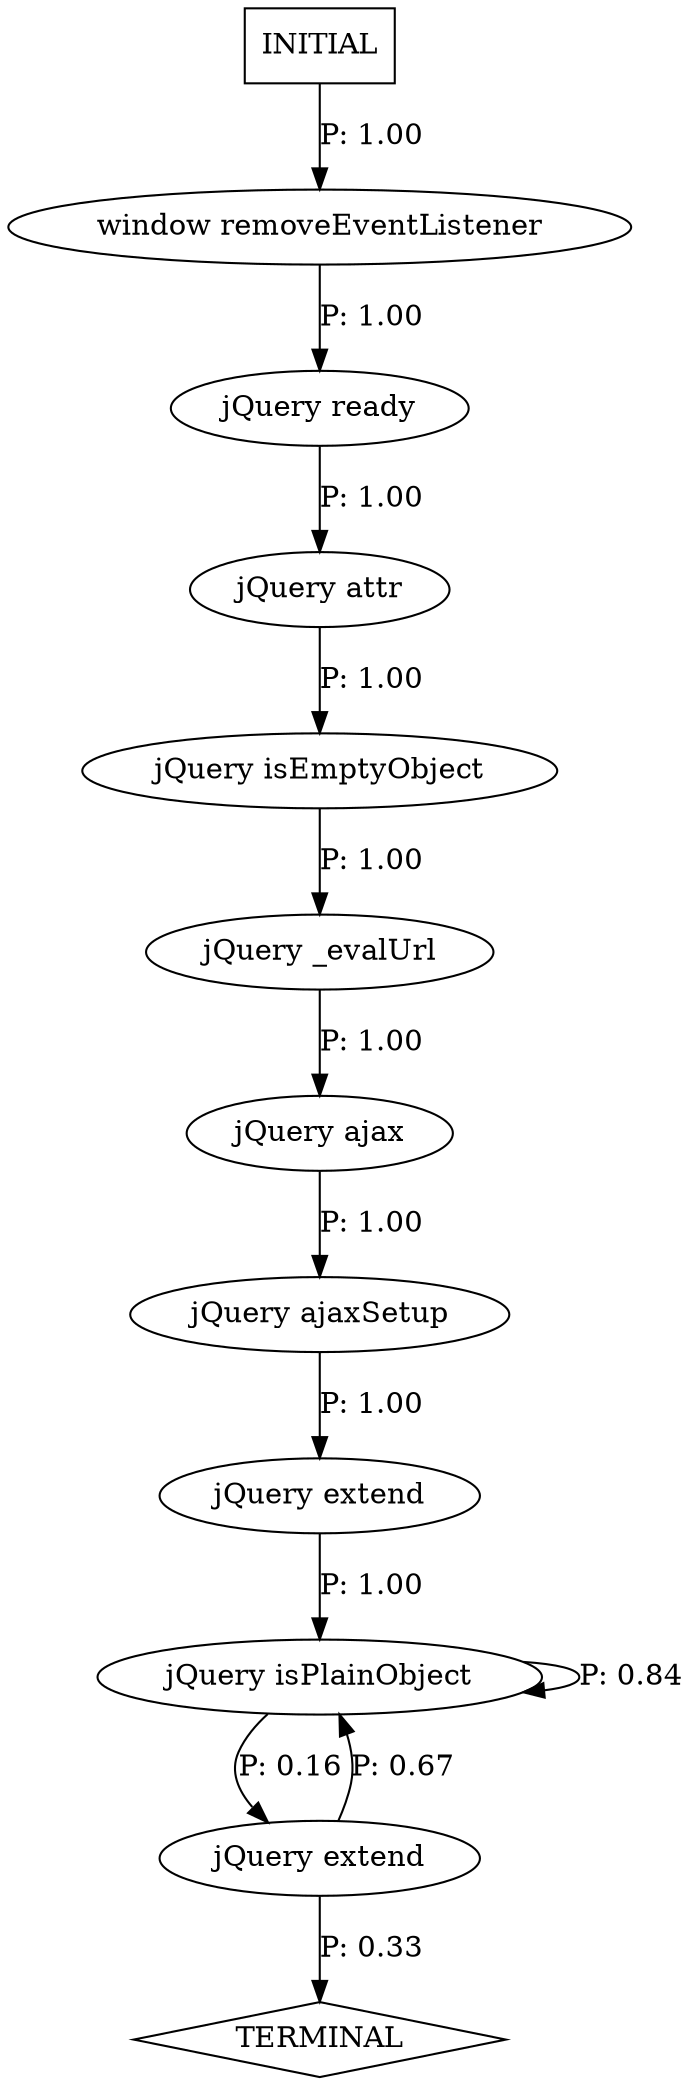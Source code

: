 digraph G {
  0 [label="jQuery _evalUrl"];
  1 [label="jQuery ajax"];
  2 [label="jQuery ajaxSetup"];
  3 [label="jQuery attr"];
  4 [label="jQuery extend"];
  5 [label="jQuery extend"];
  6 [label="jQuery isEmptyObject"];
  7 [label="jQuery isPlainObject"];
  8 [label="jQuery ready"];
  9 [label="window removeEventListener"];
  10 [label="TERMINAL",shape=diamond];
  11 [label="INITIAL",shape=box];
0->1 [label="P: 1.00"];
1->2 [label="P: 1.00"];
2->4 [label="P: 1.00"];
3->6 [label="P: 1.00"];
4->7 [label="P: 1.00"];
5->7 [label="P: 0.67"];
5->10 [label="P: 0.33"];
6->0 [label="P: 1.00"];
7->5 [label="P: 0.16"];
7->7 [label="P: 0.84"];
8->3 [label="P: 1.00"];
9->8 [label="P: 1.00"];
11->9 [label="P: 1.00"];
}
